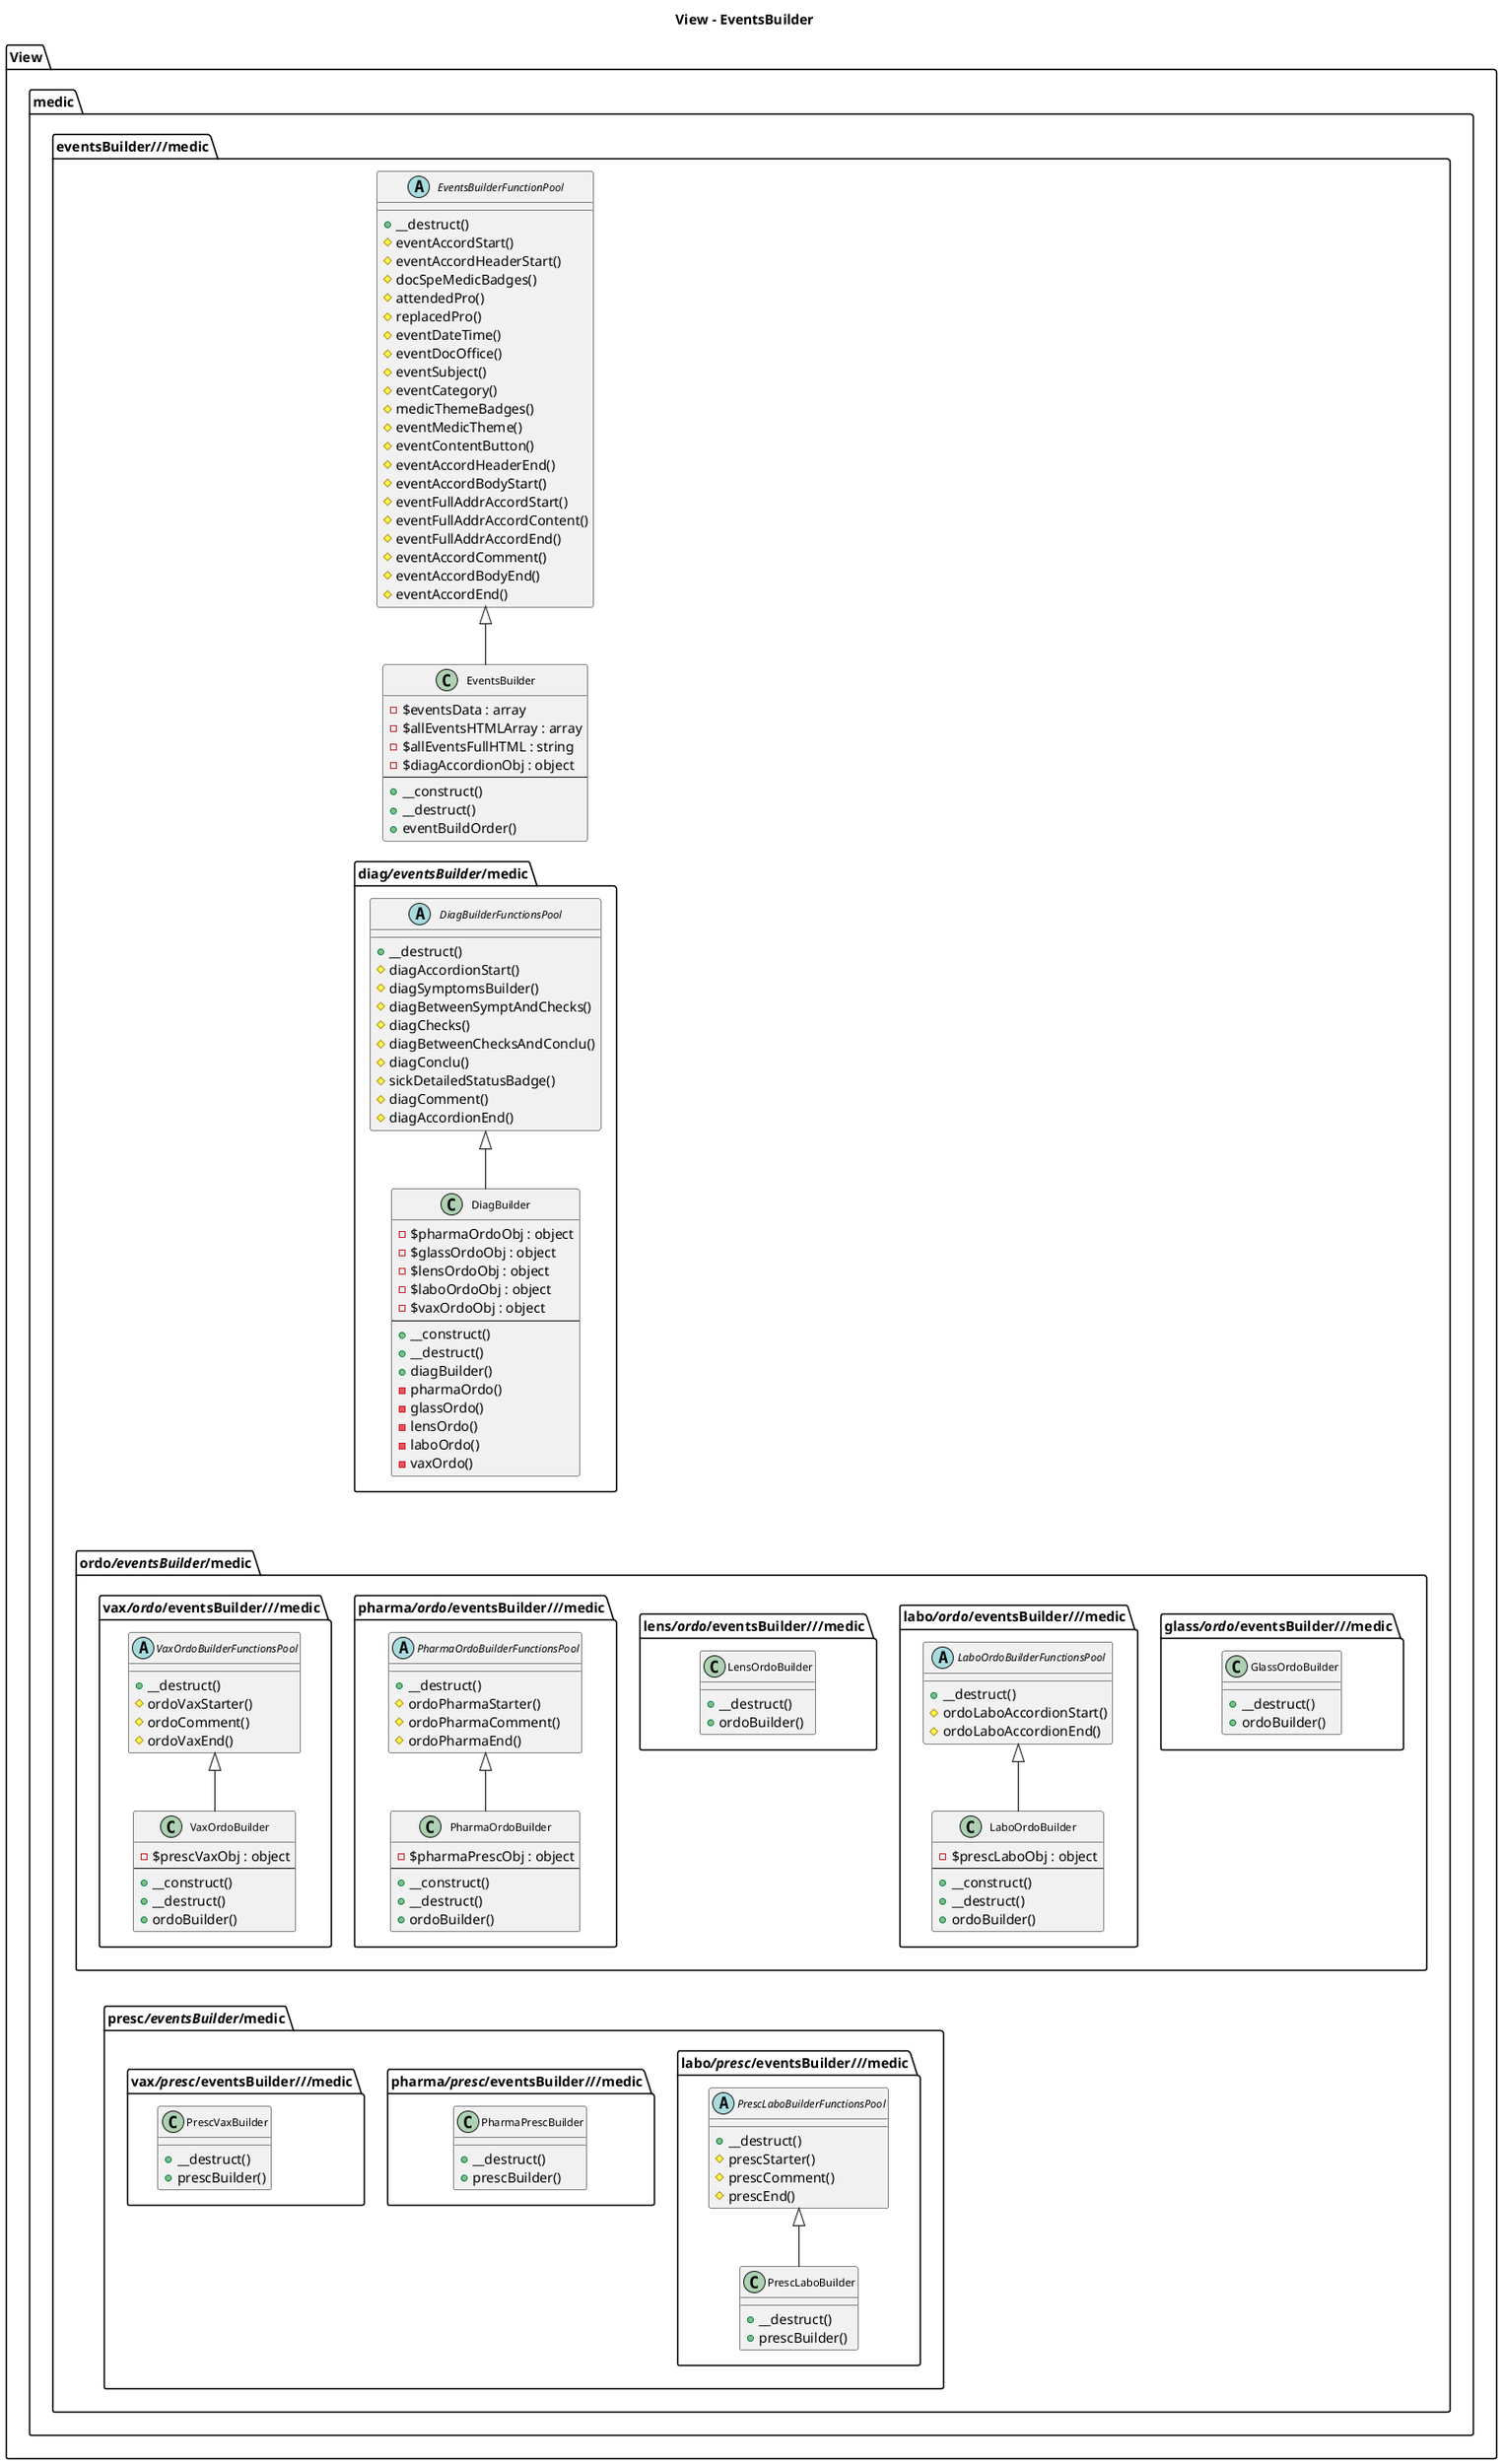 @startuml
title <b>View - EventsBuilder</b>

skinparam ClassFontSize 11
skinparam ClassFontName Verdana

package View {

    package medic {

    package eventsBuilder///medic {
        class EventsBuilder extends EventsBuilderFunctionPool {
            - $eventsData : array
            - $allEventsHTMLArray : array
            - $allEventsFullHTML : string
            - $diagAccordionObj : object
            --
            + __construct()
            + __destruct()
            + eventBuildOrder()
        }

        abstract class EventsBuilderFunctionPool {
            + __destruct()
            # eventAccordStart()
            # eventAccordHeaderStart()
            # docSpeMedicBadges()
            # attendedPro()
            # replacedPro()
            # eventDateTime()
            # eventDocOffice()
            # eventSubject()
            # eventCategory()
            # medicThemeBadges()
            # eventMedicTheme()
            # eventContentButton()
            # eventAccordHeaderEnd()
            # eventAccordBodyStart()
            # eventFullAddrAccordStart()
            # eventFullAddrAccordContent()
            # eventFullAddrAccordEnd()
            # eventAccordComment()
            # eventAccordBodyEnd()
            # eventAccordEnd()
        }

        package diag///eventsBuilder///medic {
            class DiagBuilder extends DiagBuilderFunctionsPool {
                - $pharmaOrdoObj : object
                - $glassOrdoObj : object
                - $lensOrdoObj : object
                - $laboOrdoObj : object
                - $vaxOrdoObj : object
                --
                + __construct()
                + __destruct()
                + diagBuilder()
                - pharmaOrdo()
                - glassOrdo()
                - lensOrdo()
                - laboOrdo()
                - vaxOrdo()
            }

            abstract class DiagBuilderFunctionsPool
            {
                + __destruct()
                # diagAccordionStart()
                # diagSymptomsBuilder()
                # diagBetweenSymptAndChecks()
                # diagChecks()
                # diagBetweenChecksAndConclu()
                # diagConclu()
                # sickDetailedStatusBadge()
                # diagComment()
                # diagAccordionEnd()
            }
        }

            package ordo///eventsBuilder///medic {
                package glass///ordo///eventsBuilder///medic {
                    class GlassOrdoBuilder {
                        + __destruct()
                        + ordoBuilder()
                    }
                }

            package labo///ordo///eventsBuilder///medic {
                class LaboOrdoBuilder extends LaboOrdoBuilderFunctionsPool
                {
                    - $prescLaboObj : object
                    --
                    + __construct()
                    + __destruct()
                    + ordoBuilder()
                }

                abstract class LaboOrdoBuilderFunctionsPool {
                    + __destruct()
                    # ordoLaboAccordionStart()
                    # ordoLaboAccordionEnd()
                }
            }

            package lens///ordo///eventsBuilder///medic {
                class LensOrdoBuilder {
                    + __destruct()
                    + ordoBuilder()
                }

            }

            package pharma///ordo///eventsBuilder///medic {
                class PharmaOrdoBuilder extends PharmaOrdoBuilderFunctionsPool
                {
                    - $pharmaPrescObj : object
                    --
                    + __construct()
                    + __destruct()
                    + ordoBuilder()
                }

                abstract class PharmaOrdoBuilderFunctionsPool {
                    + __destruct()
                    # ordoPharmaStarter()
                    # ordoPharmaComment()
                    # ordoPharmaEnd()
                }
            }

            package vax///ordo///eventsBuilder///medic {
                class VaxOrdoBuilder extends VaxOrdoBuilderFunctionsPool {
                    - $prescVaxObj : object
                    --
                    + __construct()
                    + __destruct()
                    + ordoBuilder()
                }

                abstract class VaxOrdoBuilderFunctionsPool {
                    + __destruct()
                    # ordoVaxStarter()
                    # ordoComment()
                    # ordoVaxEnd()
                }
            }
        }

        package presc///eventsBuilder///medic {
            package labo///presc///eventsBuilder///medic {
                class PrescLaboBuilder extends PrescLaboBuilderFunctionsPool {
                    + __destruct()
                    + prescBuilder()
                }

                abstract class PrescLaboBuilderFunctionsPool {
                    + __destruct()
                    # prescStarter()
                    # prescComment()
                    # prescEnd()
                }
            }

            package pharma///presc///eventsBuilder///medic {
                class PharmaPrescBuilder {
                    + __destruct()
                    + prescBuilder()
                }
            }

            package vax///presc///eventsBuilder///medic {
                class PrescVaxBuilder {
                    + __destruct()
                    + prescBuilder()
                }
            }
        }
    }
    }


}



EventsBuilder -[hidden]-> DiagBuilderFunctionsPool
DiagBuilder -[hidden]--> PharmaOrdoBuilderFunctionsPool
VaxOrdoBuilder -[hidden]--> PrescVaxBuilder

@enduml